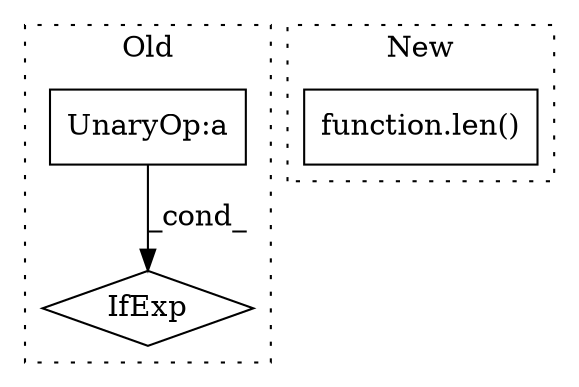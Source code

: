 digraph G {
subgraph cluster0 {
1 [label="IfExp" a="51" s="10857,10872" l="4,6" shape="diamond"];
3 [label="UnaryOp:a" a="61" s="10861" l="11" shape="box"];
label = "Old";
style="dotted";
}
subgraph cluster1 {
2 [label="function.len()" a="75" s="10664,10677" l="4,1" shape="box"];
label = "New";
style="dotted";
}
3 -> 1 [label="_cond_"];
}